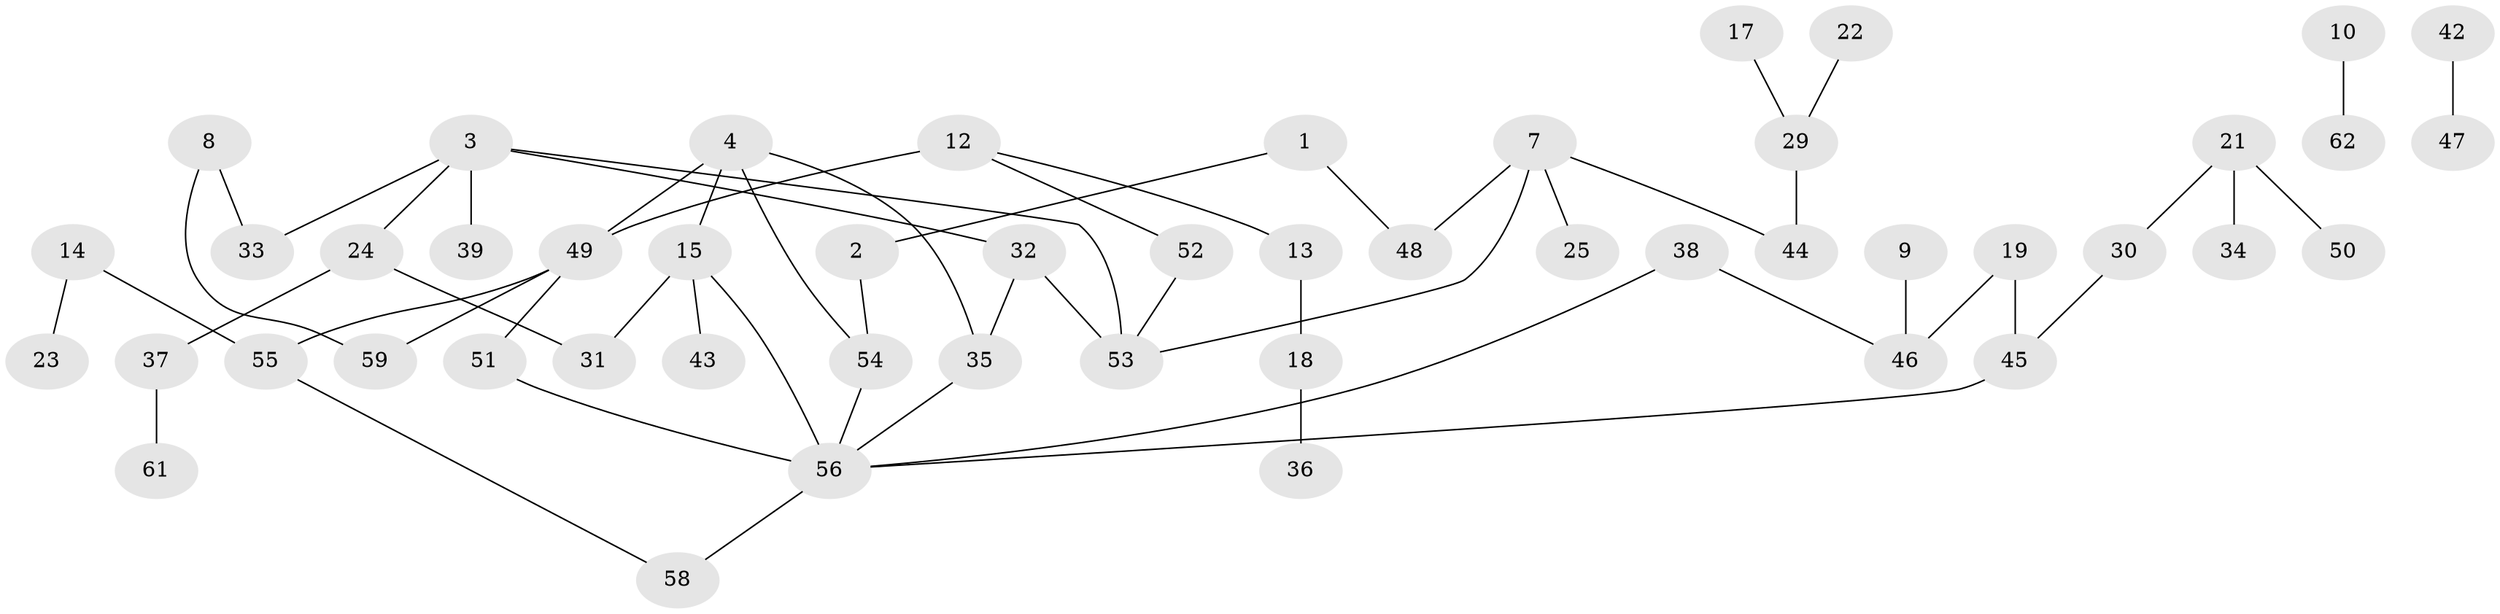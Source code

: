 // original degree distribution, {2: 0.33980582524271846, 1: 0.33980582524271846, 4: 0.07766990291262135, 0: 0.07766990291262135, 6: 0.019417475728155338, 3: 0.10679611650485436, 5: 0.038834951456310676}
// Generated by graph-tools (version 1.1) at 2025/48/03/04/25 22:48:00]
// undirected, 50 vertices, 57 edges
graph export_dot {
  node [color=gray90,style=filled];
  1;
  2;
  3;
  4;
  7;
  8;
  9;
  10;
  12;
  13;
  14;
  15;
  17;
  18;
  19;
  21;
  22;
  23;
  24;
  25;
  29;
  30;
  31;
  32;
  33;
  34;
  35;
  36;
  37;
  38;
  39;
  42;
  43;
  44;
  45;
  46;
  47;
  48;
  49;
  50;
  51;
  52;
  53;
  54;
  55;
  56;
  58;
  59;
  61;
  62;
  1 -- 2 [weight=1.0];
  1 -- 48 [weight=1.0];
  2 -- 54 [weight=1.0];
  3 -- 24 [weight=1.0];
  3 -- 32 [weight=1.0];
  3 -- 33 [weight=1.0];
  3 -- 39 [weight=1.0];
  3 -- 53 [weight=1.0];
  4 -- 15 [weight=1.0];
  4 -- 35 [weight=1.0];
  4 -- 49 [weight=1.0];
  4 -- 54 [weight=1.0];
  7 -- 25 [weight=1.0];
  7 -- 44 [weight=1.0];
  7 -- 48 [weight=1.0];
  7 -- 53 [weight=1.0];
  8 -- 33 [weight=1.0];
  8 -- 59 [weight=1.0];
  9 -- 46 [weight=1.0];
  10 -- 62 [weight=1.0];
  12 -- 13 [weight=1.0];
  12 -- 49 [weight=2.0];
  12 -- 52 [weight=1.0];
  13 -- 18 [weight=1.0];
  14 -- 23 [weight=1.0];
  14 -- 55 [weight=1.0];
  15 -- 31 [weight=1.0];
  15 -- 43 [weight=1.0];
  15 -- 56 [weight=2.0];
  17 -- 29 [weight=1.0];
  18 -- 36 [weight=1.0];
  19 -- 45 [weight=1.0];
  19 -- 46 [weight=1.0];
  21 -- 30 [weight=1.0];
  21 -- 34 [weight=1.0];
  21 -- 50 [weight=1.0];
  22 -- 29 [weight=1.0];
  24 -- 31 [weight=1.0];
  24 -- 37 [weight=1.0];
  29 -- 44 [weight=1.0];
  30 -- 45 [weight=1.0];
  32 -- 35 [weight=1.0];
  32 -- 53 [weight=1.0];
  35 -- 56 [weight=1.0];
  37 -- 61 [weight=1.0];
  38 -- 46 [weight=1.0];
  38 -- 56 [weight=1.0];
  42 -- 47 [weight=1.0];
  45 -- 56 [weight=1.0];
  49 -- 51 [weight=1.0];
  49 -- 55 [weight=1.0];
  49 -- 59 [weight=1.0];
  51 -- 56 [weight=1.0];
  52 -- 53 [weight=1.0];
  54 -- 56 [weight=1.0];
  55 -- 58 [weight=1.0];
  56 -- 58 [weight=1.0];
}
